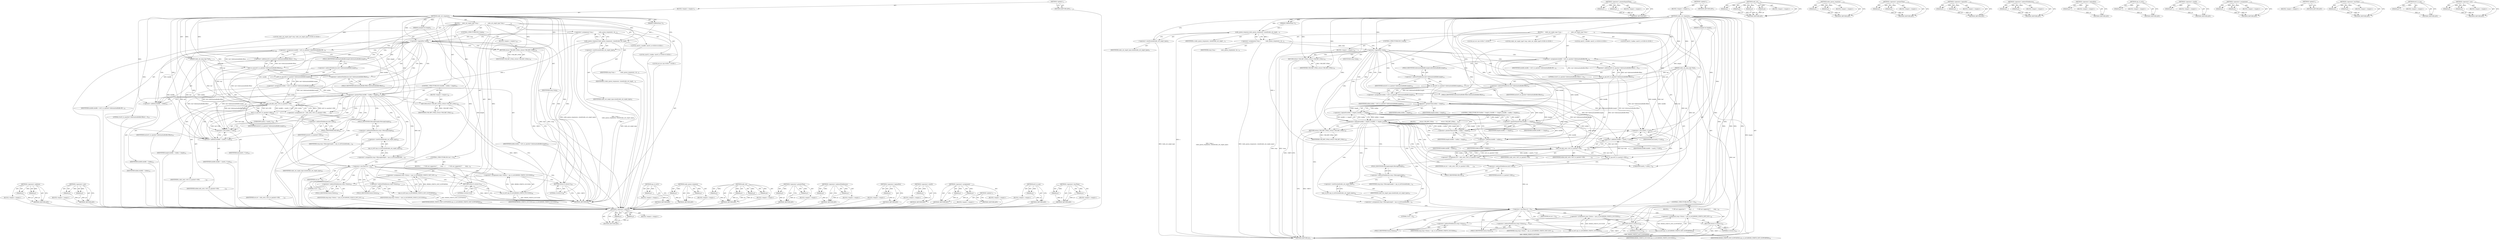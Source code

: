 digraph "&lt;operator&gt;.cast" {
vulnerable_141 [label=<(METHOD,&lt;operator&gt;.addition)>];
vulnerable_142 [label=<(PARAM,p1)>];
vulnerable_143 [label=<(PARAM,p2)>];
vulnerable_144 [label=<(BLOCK,&lt;empty&gt;,&lt;empty&gt;)>];
vulnerable_145 [label=<(METHOD_RETURN,ANY)>];
vulnerable_167 [label=<(METHOD,&lt;operator&gt;.cast)>];
vulnerable_168 [label=<(PARAM,p1)>];
vulnerable_169 [label=<(PARAM,p2)>];
vulnerable_170 [label=<(BLOCK,&lt;empty&gt;,&lt;empty&gt;)>];
vulnerable_171 [label=<(METHOD_RETURN,ANY)>];
vulnerable_6 [label=<(METHOD,&lt;global&gt;)<SUB>1</SUB>>];
vulnerable_7 [label=<(BLOCK,&lt;empty&gt;,&lt;empty&gt;)<SUB>1</SUB>>];
vulnerable_8 [label=<(METHOD,rndis_set_response)<SUB>1</SUB>>];
vulnerable_9 [label=<(PARAM,USBNetState *s)<SUB>1</SUB>>];
vulnerable_10 [label=<(PARAM,rndis_set_msg_type *buf)<SUB>2</SUB>>];
vulnerable_11 [label=<(PARAM,unsigned int length)<SUB>2</SUB>>];
vulnerable_12 [label=<(BLOCK,{
    rndis_set_cmplt_type *resp =
            ...,{
    rndis_set_cmplt_type *resp =
            ...)<SUB>3</SUB>>];
vulnerable_13 [label="<(LOCAL,rndis_set_cmplt_type* resp: rndis_set_cmplt_type*)<SUB>4</SUB>>"];
vulnerable_14 [label=<(&lt;operator&gt;.assignment,*resp =
            rndis_queue_response(s, siz...)<SUB>4</SUB>>];
vulnerable_15 [label=<(IDENTIFIER,resp,*resp =
            rndis_queue_response(s, siz...)<SUB>4</SUB>>];
vulnerable_16 [label=<(rndis_queue_response,rndis_queue_response(s, sizeof(rndis_set_cmplt_...)<SUB>5</SUB>>];
vulnerable_17 [label=<(IDENTIFIER,s,rndis_queue_response(s, sizeof(rndis_set_cmplt_...)<SUB>5</SUB>>];
vulnerable_18 [label=<(&lt;operator&gt;.sizeOf,sizeof(rndis_set_cmplt_type))<SUB>5</SUB>>];
vulnerable_19 [label=<(IDENTIFIER,rndis_set_cmplt_type,sizeof(rndis_set_cmplt_type))<SUB>5</SUB>>];
vulnerable_20 [label="<(LOCAL,uint32_t bufoffs: uint32_t)<SUB>6</SUB>>"];
vulnerable_21 [label="<(LOCAL,uint32_t buflen: uint32_t)<SUB>6</SUB>>"];
vulnerable_22 [label="<(LOCAL,int ret: int)<SUB>7</SUB>>"];
vulnerable_23 [label=<(CONTROL_STRUCTURE,IF,if (!resp))<SUB>9</SUB>>];
vulnerable_24 [label=<(&lt;operator&gt;.logicalNot,!resp)<SUB>9</SUB>>];
vulnerable_25 [label=<(IDENTIFIER,resp,!resp)<SUB>9</SUB>>];
vulnerable_26 [label=<(BLOCK,&lt;empty&gt;,&lt;empty&gt;)<SUB>10</SUB>>];
vulnerable_27 [label=<(RETURN,return USB_RET_STALL;,return USB_RET_STALL;)<SUB>10</SUB>>];
vulnerable_28 [label=<(IDENTIFIER,USB_RET_STALL,return USB_RET_STALL;)<SUB>10</SUB>>];
vulnerable_29 [label=<(&lt;operator&gt;.assignment,bufoffs = le32_to_cpu(buf-&gt;InformationBufferOff...)<SUB>13</SUB>>];
vulnerable_30 [label=<(IDENTIFIER,bufoffs,bufoffs = le32_to_cpu(buf-&gt;InformationBufferOff...)<SUB>13</SUB>>];
vulnerable_31 [label=<(&lt;operator&gt;.addition,le32_to_cpu(buf-&gt;InformationBufferOffset) + 8)<SUB>13</SUB>>];
vulnerable_32 [label=<(le32_to_cpu,le32_to_cpu(buf-&gt;InformationBufferOffset))<SUB>13</SUB>>];
vulnerable_33 [label=<(&lt;operator&gt;.indirectFieldAccess,buf-&gt;InformationBufferOffset)<SUB>13</SUB>>];
vulnerable_34 [label=<(IDENTIFIER,buf,le32_to_cpu(buf-&gt;InformationBufferOffset))<SUB>13</SUB>>];
vulnerable_35 [label=<(FIELD_IDENTIFIER,InformationBufferOffset,InformationBufferOffset)<SUB>13</SUB>>];
vulnerable_36 [label=<(LITERAL,8,le32_to_cpu(buf-&gt;InformationBufferOffset) + 8)<SUB>13</SUB>>];
vulnerable_37 [label=<(&lt;operator&gt;.assignment,buflen = le32_to_cpu(buf-&gt;InformationBufferLength))<SUB>14</SUB>>];
vulnerable_38 [label=<(IDENTIFIER,buflen,buflen = le32_to_cpu(buf-&gt;InformationBufferLength))<SUB>14</SUB>>];
vulnerable_39 [label=<(le32_to_cpu,le32_to_cpu(buf-&gt;InformationBufferLength))<SUB>14</SUB>>];
vulnerable_40 [label=<(&lt;operator&gt;.indirectFieldAccess,buf-&gt;InformationBufferLength)<SUB>14</SUB>>];
vulnerable_41 [label=<(IDENTIFIER,buf,le32_to_cpu(buf-&gt;InformationBufferLength))<SUB>14</SUB>>];
vulnerable_42 [label=<(FIELD_IDENTIFIER,InformationBufferLength,InformationBufferLength)<SUB>14</SUB>>];
vulnerable_43 [label=<(CONTROL_STRUCTURE,IF,if (bufoffs + buflen &gt; length))<SUB>15</SUB>>];
vulnerable_44 [label=<(&lt;operator&gt;.greaterThan,bufoffs + buflen &gt; length)<SUB>15</SUB>>];
vulnerable_45 [label=<(&lt;operator&gt;.addition,bufoffs + buflen)<SUB>15</SUB>>];
vulnerable_46 [label=<(IDENTIFIER,bufoffs,bufoffs + buflen)<SUB>15</SUB>>];
vulnerable_47 [label=<(IDENTIFIER,buflen,bufoffs + buflen)<SUB>15</SUB>>];
vulnerable_48 [label=<(IDENTIFIER,length,bufoffs + buflen &gt; length)<SUB>15</SUB>>];
vulnerable_49 [label=<(BLOCK,&lt;empty&gt;,&lt;empty&gt;)<SUB>16</SUB>>];
vulnerable_50 [label=<(RETURN,return USB_RET_STALL;,return USB_RET_STALL;)<SUB>16</SUB>>];
vulnerable_51 [label=<(IDENTIFIER,USB_RET_STALL,return USB_RET_STALL;)<SUB>16</SUB>>];
vulnerable_52 [label=<(&lt;operator&gt;.assignment,ret = ndis_set(s, le32_to_cpu(buf-&gt;OID),
      ...)<SUB>18</SUB>>];
vulnerable_53 [label=<(IDENTIFIER,ret,ret = ndis_set(s, le32_to_cpu(buf-&gt;OID),
      ...)<SUB>18</SUB>>];
vulnerable_54 [label=<(ndis_set,ndis_set(s, le32_to_cpu(buf-&gt;OID),
            ...)<SUB>18</SUB>>];
vulnerable_55 [label=<(IDENTIFIER,s,ndis_set(s, le32_to_cpu(buf-&gt;OID),
            ...)<SUB>18</SUB>>];
vulnerable_56 [label=<(le32_to_cpu,le32_to_cpu(buf-&gt;OID))<SUB>18</SUB>>];
vulnerable_57 [label=<(&lt;operator&gt;.indirectFieldAccess,buf-&gt;OID)<SUB>18</SUB>>];
vulnerable_58 [label=<(IDENTIFIER,buf,le32_to_cpu(buf-&gt;OID))<SUB>18</SUB>>];
vulnerable_59 [label=<(FIELD_IDENTIFIER,OID,OID)<SUB>18</SUB>>];
vulnerable_60 [label=<(&lt;operator&gt;.addition,bufoffs + (uint8_t *) buf)<SUB>19</SUB>>];
vulnerable_61 [label=<(IDENTIFIER,bufoffs,bufoffs + (uint8_t *) buf)<SUB>19</SUB>>];
vulnerable_62 [label=<(&lt;operator&gt;.cast,(uint8_t *) buf)<SUB>19</SUB>>];
vulnerable_63 [label=<(UNKNOWN,uint8_t *,uint8_t *)<SUB>19</SUB>>];
vulnerable_64 [label=<(IDENTIFIER,buf,(uint8_t *) buf)<SUB>19</SUB>>];
vulnerable_65 [label=<(IDENTIFIER,buflen,ndis_set(s, le32_to_cpu(buf-&gt;OID),
            ...)<SUB>19</SUB>>];
vulnerable_66 [label=<(&lt;operator&gt;.assignment,resp-&gt;MessageLength = cpu_to_le32(sizeof(rndis_...)<SUB>20</SUB>>];
vulnerable_67 [label=<(&lt;operator&gt;.indirectFieldAccess,resp-&gt;MessageLength)<SUB>20</SUB>>];
vulnerable_68 [label=<(IDENTIFIER,resp,resp-&gt;MessageLength = cpu_to_le32(sizeof(rndis_...)<SUB>20</SUB>>];
vulnerable_69 [label=<(FIELD_IDENTIFIER,MessageLength,MessageLength)<SUB>20</SUB>>];
vulnerable_70 [label=<(cpu_to_le32,cpu_to_le32(sizeof(rndis_set_cmplt_type)))<SUB>20</SUB>>];
vulnerable_71 [label=<(&lt;operator&gt;.sizeOf,sizeof(rndis_set_cmplt_type))<SUB>20</SUB>>];
vulnerable_72 [label=<(IDENTIFIER,rndis_set_cmplt_type,sizeof(rndis_set_cmplt_type))<SUB>20</SUB>>];
vulnerable_73 [label=<(CONTROL_STRUCTURE,IF,if (ret &lt; 0))<SUB>21</SUB>>];
vulnerable_74 [label=<(&lt;operator&gt;.lessThan,ret &lt; 0)<SUB>21</SUB>>];
vulnerable_75 [label=<(IDENTIFIER,ret,ret &lt; 0)<SUB>21</SUB>>];
vulnerable_76 [label=<(LITERAL,0,ret &lt; 0)<SUB>21</SUB>>];
vulnerable_77 [label=<(BLOCK,{
        /* OID not supported */
        resp-...,{
        /* OID not supported */
        resp-...)<SUB>21</SUB>>];
vulnerable_78 [label=<(&lt;operator&gt;.assignment,resp-&gt;Status = cpu_to_le32(RNDIS_STATUS_NOT_SUP...)<SUB>23</SUB>>];
vulnerable_79 [label=<(&lt;operator&gt;.indirectFieldAccess,resp-&gt;Status)<SUB>23</SUB>>];
vulnerable_80 [label=<(IDENTIFIER,resp,resp-&gt;Status = cpu_to_le32(RNDIS_STATUS_NOT_SUP...)<SUB>23</SUB>>];
vulnerable_81 [label=<(FIELD_IDENTIFIER,Status,Status)<SUB>23</SUB>>];
vulnerable_82 [label=<(cpu_to_le32,cpu_to_le32(RNDIS_STATUS_NOT_SUPPORTED))<SUB>23</SUB>>];
vulnerable_83 [label=<(IDENTIFIER,RNDIS_STATUS_NOT_SUPPORTED,cpu_to_le32(RNDIS_STATUS_NOT_SUPPORTED))<SUB>23</SUB>>];
vulnerable_84 [label=<(RETURN,return 0;,return 0;)<SUB>24</SUB>>];
vulnerable_85 [label=<(LITERAL,0,return 0;)<SUB>24</SUB>>];
vulnerable_86 [label=<(&lt;operator&gt;.assignment,resp-&gt;Status = cpu_to_le32(RNDIS_STATUS_SUCCESS))<SUB>26</SUB>>];
vulnerable_87 [label=<(&lt;operator&gt;.indirectFieldAccess,resp-&gt;Status)<SUB>26</SUB>>];
vulnerable_88 [label=<(IDENTIFIER,resp,resp-&gt;Status = cpu_to_le32(RNDIS_STATUS_SUCCESS))<SUB>26</SUB>>];
vulnerable_89 [label=<(FIELD_IDENTIFIER,Status,Status)<SUB>26</SUB>>];
vulnerable_90 [label=<(cpu_to_le32,cpu_to_le32(RNDIS_STATUS_SUCCESS))<SUB>26</SUB>>];
vulnerable_91 [label=<(IDENTIFIER,RNDIS_STATUS_SUCCESS,cpu_to_le32(RNDIS_STATUS_SUCCESS))<SUB>26</SUB>>];
vulnerable_92 [label=<(RETURN,return 0;,return 0;)<SUB>28</SUB>>];
vulnerable_93 [label=<(LITERAL,0,return 0;)<SUB>28</SUB>>];
vulnerable_94 [label=<(METHOD_RETURN,int)<SUB>1</SUB>>];
vulnerable_96 [label=<(METHOD_RETURN,ANY)<SUB>1</SUB>>];
vulnerable_172 [label=<(METHOD,cpu_to_le32)>];
vulnerable_173 [label=<(PARAM,p1)>];
vulnerable_174 [label=<(BLOCK,&lt;empty&gt;,&lt;empty&gt;)>];
vulnerable_175 [label=<(METHOD_RETURN,ANY)>];
vulnerable_128 [label=<(METHOD,rndis_queue_response)>];
vulnerable_129 [label=<(PARAM,p1)>];
vulnerable_130 [label=<(PARAM,p2)>];
vulnerable_131 [label=<(BLOCK,&lt;empty&gt;,&lt;empty&gt;)>];
vulnerable_132 [label=<(METHOD_RETURN,ANY)>];
vulnerable_160 [label=<(METHOD,ndis_set)>];
vulnerable_161 [label=<(PARAM,p1)>];
vulnerable_162 [label=<(PARAM,p2)>];
vulnerable_163 [label=<(PARAM,p3)>];
vulnerable_164 [label=<(PARAM,p4)>];
vulnerable_165 [label=<(BLOCK,&lt;empty&gt;,&lt;empty&gt;)>];
vulnerable_166 [label=<(METHOD_RETURN,ANY)>];
vulnerable_155 [label=<(METHOD,&lt;operator&gt;.greaterThan)>];
vulnerable_156 [label=<(PARAM,p1)>];
vulnerable_157 [label=<(PARAM,p2)>];
vulnerable_158 [label=<(BLOCK,&lt;empty&gt;,&lt;empty&gt;)>];
vulnerable_159 [label=<(METHOD_RETURN,ANY)>];
vulnerable_150 [label=<(METHOD,&lt;operator&gt;.indirectFieldAccess)>];
vulnerable_151 [label=<(PARAM,p1)>];
vulnerable_152 [label=<(PARAM,p2)>];
vulnerable_153 [label=<(BLOCK,&lt;empty&gt;,&lt;empty&gt;)>];
vulnerable_154 [label=<(METHOD_RETURN,ANY)>];
vulnerable_137 [label=<(METHOD,&lt;operator&gt;.logicalNot)>];
vulnerable_138 [label=<(PARAM,p1)>];
vulnerable_139 [label=<(BLOCK,&lt;empty&gt;,&lt;empty&gt;)>];
vulnerable_140 [label=<(METHOD_RETURN,ANY)>];
vulnerable_133 [label=<(METHOD,&lt;operator&gt;.sizeOf)>];
vulnerable_134 [label=<(PARAM,p1)>];
vulnerable_135 [label=<(BLOCK,&lt;empty&gt;,&lt;empty&gt;)>];
vulnerable_136 [label=<(METHOD_RETURN,ANY)>];
vulnerable_123 [label=<(METHOD,&lt;operator&gt;.assignment)>];
vulnerable_124 [label=<(PARAM,p1)>];
vulnerable_125 [label=<(PARAM,p2)>];
vulnerable_126 [label=<(BLOCK,&lt;empty&gt;,&lt;empty&gt;)>];
vulnerable_127 [label=<(METHOD_RETURN,ANY)>];
vulnerable_117 [label=<(METHOD,&lt;global&gt;)<SUB>1</SUB>>];
vulnerable_118 [label=<(BLOCK,&lt;empty&gt;,&lt;empty&gt;)>];
vulnerable_119 [label=<(METHOD_RETURN,ANY)>];
vulnerable_146 [label=<(METHOD,le32_to_cpu)>];
vulnerable_147 [label=<(PARAM,p1)>];
vulnerable_148 [label=<(BLOCK,&lt;empty&gt;,&lt;empty&gt;)>];
vulnerable_149 [label=<(METHOD_RETURN,ANY)>];
vulnerable_176 [label=<(METHOD,&lt;operator&gt;.lessThan)>];
vulnerable_177 [label=<(PARAM,p1)>];
vulnerable_178 [label=<(PARAM,p2)>];
vulnerable_179 [label=<(BLOCK,&lt;empty&gt;,&lt;empty&gt;)>];
vulnerable_180 [label=<(METHOD_RETURN,ANY)>];
fixed_149 [label=<(METHOD,&lt;operator&gt;.addition)>];
fixed_150 [label=<(PARAM,p1)>];
fixed_151 [label=<(PARAM,p2)>];
fixed_152 [label=<(BLOCK,&lt;empty&gt;,&lt;empty&gt;)>];
fixed_153 [label=<(METHOD_RETURN,ANY)>];
fixed_173 [label=<(METHOD,&lt;operator&gt;.greaterEqualsThan)>];
fixed_174 [label=<(PARAM,p1)>];
fixed_175 [label=<(PARAM,p2)>];
fixed_176 [label=<(BLOCK,&lt;empty&gt;,&lt;empty&gt;)>];
fixed_177 [label=<(METHOD_RETURN,ANY)>];
fixed_6 [label=<(METHOD,&lt;global&gt;)<SUB>1</SUB>>];
fixed_7 [label=<(BLOCK,&lt;empty&gt;,&lt;empty&gt;)<SUB>1</SUB>>];
fixed_8 [label=<(METHOD,rndis_set_response)<SUB>1</SUB>>];
fixed_9 [label=<(PARAM,USBNetState *s)<SUB>1</SUB>>];
fixed_10 [label=<(PARAM,rndis_set_msg_type *buf)<SUB>2</SUB>>];
fixed_11 [label=<(PARAM,unsigned int length)<SUB>2</SUB>>];
fixed_12 [label=<(BLOCK,{
    rndis_set_cmplt_type *resp =
            ...,{
    rndis_set_cmplt_type *resp =
            ...)<SUB>3</SUB>>];
fixed_13 [label="<(LOCAL,rndis_set_cmplt_type* resp: rndis_set_cmplt_type*)<SUB>4</SUB>>"];
fixed_14 [label=<(&lt;operator&gt;.assignment,*resp =
            rndis_queue_response(s, siz...)<SUB>4</SUB>>];
fixed_15 [label=<(IDENTIFIER,resp,*resp =
            rndis_queue_response(s, siz...)<SUB>4</SUB>>];
fixed_16 [label=<(rndis_queue_response,rndis_queue_response(s, sizeof(rndis_set_cmplt_...)<SUB>5</SUB>>];
fixed_17 [label=<(IDENTIFIER,s,rndis_queue_response(s, sizeof(rndis_set_cmplt_...)<SUB>5</SUB>>];
fixed_18 [label=<(&lt;operator&gt;.sizeOf,sizeof(rndis_set_cmplt_type))<SUB>5</SUB>>];
fixed_19 [label=<(IDENTIFIER,rndis_set_cmplt_type,sizeof(rndis_set_cmplt_type))<SUB>5</SUB>>];
fixed_20 [label="<(LOCAL,uint32_t bufoffs: uint32_t)<SUB>6</SUB>>"];
fixed_21 [label="<(LOCAL,uint32_t buflen: uint32_t)<SUB>6</SUB>>"];
fixed_22 [label="<(LOCAL,int ret: int)<SUB>7</SUB>>"];
fixed_23 [label=<(CONTROL_STRUCTURE,IF,if (!resp))<SUB>9</SUB>>];
fixed_24 [label=<(&lt;operator&gt;.logicalNot,!resp)<SUB>9</SUB>>];
fixed_25 [label=<(IDENTIFIER,resp,!resp)<SUB>9</SUB>>];
fixed_26 [label=<(BLOCK,&lt;empty&gt;,&lt;empty&gt;)<SUB>10</SUB>>];
fixed_27 [label=<(RETURN,return USB_RET_STALL;,return USB_RET_STALL;)<SUB>10</SUB>>];
fixed_28 [label=<(IDENTIFIER,USB_RET_STALL,return USB_RET_STALL;)<SUB>10</SUB>>];
fixed_29 [label=<(&lt;operator&gt;.assignment,bufoffs = le32_to_cpu(buf-&gt;InformationBufferOff...)<SUB>13</SUB>>];
fixed_30 [label=<(IDENTIFIER,bufoffs,bufoffs = le32_to_cpu(buf-&gt;InformationBufferOff...)<SUB>13</SUB>>];
fixed_31 [label=<(&lt;operator&gt;.addition,le32_to_cpu(buf-&gt;InformationBufferOffset) + 8)<SUB>13</SUB>>];
fixed_32 [label=<(le32_to_cpu,le32_to_cpu(buf-&gt;InformationBufferOffset))<SUB>13</SUB>>];
fixed_33 [label=<(&lt;operator&gt;.indirectFieldAccess,buf-&gt;InformationBufferOffset)<SUB>13</SUB>>];
fixed_34 [label=<(IDENTIFIER,buf,le32_to_cpu(buf-&gt;InformationBufferOffset))<SUB>13</SUB>>];
fixed_35 [label=<(FIELD_IDENTIFIER,InformationBufferOffset,InformationBufferOffset)<SUB>13</SUB>>];
fixed_36 [label=<(LITERAL,8,le32_to_cpu(buf-&gt;InformationBufferOffset) + 8)<SUB>13</SUB>>];
fixed_37 [label=<(&lt;operator&gt;.assignment,buflen = le32_to_cpu(buf-&gt;InformationBufferLength))<SUB>14</SUB>>];
fixed_38 [label=<(IDENTIFIER,buflen,buflen = le32_to_cpu(buf-&gt;InformationBufferLength))<SUB>14</SUB>>];
fixed_39 [label=<(le32_to_cpu,le32_to_cpu(buf-&gt;InformationBufferLength))<SUB>14</SUB>>];
fixed_40 [label=<(&lt;operator&gt;.indirectFieldAccess,buf-&gt;InformationBufferLength)<SUB>14</SUB>>];
fixed_41 [label=<(IDENTIFIER,buf,le32_to_cpu(buf-&gt;InformationBufferLength))<SUB>14</SUB>>];
fixed_42 [label=<(FIELD_IDENTIFIER,InformationBufferLength,InformationBufferLength)<SUB>14</SUB>>];
fixed_43 [label=<(CONTROL_STRUCTURE,IF,if (buflen &gt; length || bufoffs &gt;= length || bufoffs + buflen &gt; length))<SUB>15</SUB>>];
fixed_44 [label=<(&lt;operator&gt;.logicalOr,buflen &gt; length || bufoffs &gt;= length || bufoffs...)<SUB>15</SUB>>];
fixed_45 [label=<(&lt;operator&gt;.logicalOr,buflen &gt; length || bufoffs &gt;= length)<SUB>15</SUB>>];
fixed_46 [label=<(&lt;operator&gt;.greaterThan,buflen &gt; length)<SUB>15</SUB>>];
fixed_47 [label=<(IDENTIFIER,buflen,buflen &gt; length)<SUB>15</SUB>>];
fixed_48 [label=<(IDENTIFIER,length,buflen &gt; length)<SUB>15</SUB>>];
fixed_49 [label=<(&lt;operator&gt;.greaterEqualsThan,bufoffs &gt;= length)<SUB>15</SUB>>];
fixed_50 [label=<(IDENTIFIER,bufoffs,bufoffs &gt;= length)<SUB>15</SUB>>];
fixed_51 [label=<(IDENTIFIER,length,bufoffs &gt;= length)<SUB>15</SUB>>];
fixed_52 [label=<(&lt;operator&gt;.greaterThan,bufoffs + buflen &gt; length)<SUB>15</SUB>>];
fixed_53 [label=<(&lt;operator&gt;.addition,bufoffs + buflen)<SUB>15</SUB>>];
fixed_54 [label=<(IDENTIFIER,bufoffs,bufoffs + buflen)<SUB>15</SUB>>];
fixed_55 [label=<(IDENTIFIER,buflen,bufoffs + buflen)<SUB>15</SUB>>];
fixed_56 [label=<(IDENTIFIER,length,bufoffs + buflen &gt; length)<SUB>15</SUB>>];
fixed_57 [label=<(BLOCK,{
         return USB_RET_STALL;
    },{
         return USB_RET_STALL;
    })<SUB>15</SUB>>];
fixed_58 [label=<(RETURN,return USB_RET_STALL;,return USB_RET_STALL;)<SUB>16</SUB>>];
fixed_59 [label=<(IDENTIFIER,USB_RET_STALL,return USB_RET_STALL;)<SUB>16</SUB>>];
fixed_60 [label=<(&lt;operator&gt;.assignment,ret = ndis_set(s, le32_to_cpu(buf-&gt;OID),
      ...)<SUB>19</SUB>>];
fixed_61 [label=<(IDENTIFIER,ret,ret = ndis_set(s, le32_to_cpu(buf-&gt;OID),
      ...)<SUB>19</SUB>>];
fixed_62 [label=<(ndis_set,ndis_set(s, le32_to_cpu(buf-&gt;OID),
            ...)<SUB>19</SUB>>];
fixed_63 [label=<(IDENTIFIER,s,ndis_set(s, le32_to_cpu(buf-&gt;OID),
            ...)<SUB>19</SUB>>];
fixed_64 [label=<(le32_to_cpu,le32_to_cpu(buf-&gt;OID))<SUB>19</SUB>>];
fixed_65 [label=<(&lt;operator&gt;.indirectFieldAccess,buf-&gt;OID)<SUB>19</SUB>>];
fixed_66 [label=<(IDENTIFIER,buf,le32_to_cpu(buf-&gt;OID))<SUB>19</SUB>>];
fixed_67 [label=<(FIELD_IDENTIFIER,OID,OID)<SUB>19</SUB>>];
fixed_68 [label=<(&lt;operator&gt;.addition,bufoffs + (uint8_t *) buf)<SUB>20</SUB>>];
fixed_69 [label=<(IDENTIFIER,bufoffs,bufoffs + (uint8_t *) buf)<SUB>20</SUB>>];
fixed_70 [label=<(&lt;operator&gt;.cast,(uint8_t *) buf)<SUB>20</SUB>>];
fixed_71 [label=<(UNKNOWN,uint8_t *,uint8_t *)<SUB>20</SUB>>];
fixed_72 [label=<(IDENTIFIER,buf,(uint8_t *) buf)<SUB>20</SUB>>];
fixed_73 [label=<(IDENTIFIER,buflen,ndis_set(s, le32_to_cpu(buf-&gt;OID),
            ...)<SUB>20</SUB>>];
fixed_74 [label=<(&lt;operator&gt;.assignment,resp-&gt;MessageLength = cpu_to_le32(sizeof(rndis_...)<SUB>21</SUB>>];
fixed_75 [label=<(&lt;operator&gt;.indirectFieldAccess,resp-&gt;MessageLength)<SUB>21</SUB>>];
fixed_76 [label=<(IDENTIFIER,resp,resp-&gt;MessageLength = cpu_to_le32(sizeof(rndis_...)<SUB>21</SUB>>];
fixed_77 [label=<(FIELD_IDENTIFIER,MessageLength,MessageLength)<SUB>21</SUB>>];
fixed_78 [label=<(cpu_to_le32,cpu_to_le32(sizeof(rndis_set_cmplt_type)))<SUB>21</SUB>>];
fixed_79 [label=<(&lt;operator&gt;.sizeOf,sizeof(rndis_set_cmplt_type))<SUB>21</SUB>>];
fixed_80 [label=<(IDENTIFIER,rndis_set_cmplt_type,sizeof(rndis_set_cmplt_type))<SUB>21</SUB>>];
fixed_81 [label=<(CONTROL_STRUCTURE,IF,if (ret &lt; 0))<SUB>22</SUB>>];
fixed_82 [label=<(&lt;operator&gt;.lessThan,ret &lt; 0)<SUB>22</SUB>>];
fixed_83 [label=<(IDENTIFIER,ret,ret &lt; 0)<SUB>22</SUB>>];
fixed_84 [label=<(LITERAL,0,ret &lt; 0)<SUB>22</SUB>>];
fixed_85 [label=<(BLOCK,{
        /* OID not supported */
        resp-...,{
        /* OID not supported */
        resp-...)<SUB>22</SUB>>];
fixed_86 [label=<(&lt;operator&gt;.assignment,resp-&gt;Status = cpu_to_le32(RNDIS_STATUS_NOT_SUP...)<SUB>24</SUB>>];
fixed_87 [label=<(&lt;operator&gt;.indirectFieldAccess,resp-&gt;Status)<SUB>24</SUB>>];
fixed_88 [label=<(IDENTIFIER,resp,resp-&gt;Status = cpu_to_le32(RNDIS_STATUS_NOT_SUP...)<SUB>24</SUB>>];
fixed_89 [label=<(FIELD_IDENTIFIER,Status,Status)<SUB>24</SUB>>];
fixed_90 [label=<(cpu_to_le32,cpu_to_le32(RNDIS_STATUS_NOT_SUPPORTED))<SUB>24</SUB>>];
fixed_91 [label=<(IDENTIFIER,RNDIS_STATUS_NOT_SUPPORTED,cpu_to_le32(RNDIS_STATUS_NOT_SUPPORTED))<SUB>24</SUB>>];
fixed_92 [label=<(RETURN,return 0;,return 0;)<SUB>25</SUB>>];
fixed_93 [label=<(LITERAL,0,return 0;)<SUB>25</SUB>>];
fixed_94 [label=<(&lt;operator&gt;.assignment,resp-&gt;Status = cpu_to_le32(RNDIS_STATUS_SUCCESS))<SUB>27</SUB>>];
fixed_95 [label=<(&lt;operator&gt;.indirectFieldAccess,resp-&gt;Status)<SUB>27</SUB>>];
fixed_96 [label=<(IDENTIFIER,resp,resp-&gt;Status = cpu_to_le32(RNDIS_STATUS_SUCCESS))<SUB>27</SUB>>];
fixed_97 [label=<(FIELD_IDENTIFIER,Status,Status)<SUB>27</SUB>>];
fixed_98 [label=<(cpu_to_le32,cpu_to_le32(RNDIS_STATUS_SUCCESS))<SUB>27</SUB>>];
fixed_99 [label=<(IDENTIFIER,RNDIS_STATUS_SUCCESS,cpu_to_le32(RNDIS_STATUS_SUCCESS))<SUB>27</SUB>>];
fixed_100 [label=<(RETURN,return 0;,return 0;)<SUB>29</SUB>>];
fixed_101 [label=<(LITERAL,0,return 0;)<SUB>29</SUB>>];
fixed_102 [label=<(METHOD_RETURN,int)<SUB>1</SUB>>];
fixed_104 [label=<(METHOD_RETURN,ANY)<SUB>1</SUB>>];
fixed_178 [label=<(METHOD,ndis_set)>];
fixed_179 [label=<(PARAM,p1)>];
fixed_180 [label=<(PARAM,p2)>];
fixed_181 [label=<(PARAM,p3)>];
fixed_182 [label=<(PARAM,p4)>];
fixed_183 [label=<(BLOCK,&lt;empty&gt;,&lt;empty&gt;)>];
fixed_184 [label=<(METHOD_RETURN,ANY)>];
fixed_136 [label=<(METHOD,rndis_queue_response)>];
fixed_137 [label=<(PARAM,p1)>];
fixed_138 [label=<(PARAM,p2)>];
fixed_139 [label=<(BLOCK,&lt;empty&gt;,&lt;empty&gt;)>];
fixed_140 [label=<(METHOD_RETURN,ANY)>];
fixed_168 [label=<(METHOD,&lt;operator&gt;.greaterThan)>];
fixed_169 [label=<(PARAM,p1)>];
fixed_170 [label=<(PARAM,p2)>];
fixed_171 [label=<(BLOCK,&lt;empty&gt;,&lt;empty&gt;)>];
fixed_172 [label=<(METHOD_RETURN,ANY)>];
fixed_163 [label=<(METHOD,&lt;operator&gt;.logicalOr)>];
fixed_164 [label=<(PARAM,p1)>];
fixed_165 [label=<(PARAM,p2)>];
fixed_166 [label=<(BLOCK,&lt;empty&gt;,&lt;empty&gt;)>];
fixed_167 [label=<(METHOD_RETURN,ANY)>];
fixed_158 [label=<(METHOD,&lt;operator&gt;.indirectFieldAccess)>];
fixed_159 [label=<(PARAM,p1)>];
fixed_160 [label=<(PARAM,p2)>];
fixed_161 [label=<(BLOCK,&lt;empty&gt;,&lt;empty&gt;)>];
fixed_162 [label=<(METHOD_RETURN,ANY)>];
fixed_145 [label=<(METHOD,&lt;operator&gt;.logicalNot)>];
fixed_146 [label=<(PARAM,p1)>];
fixed_147 [label=<(BLOCK,&lt;empty&gt;,&lt;empty&gt;)>];
fixed_148 [label=<(METHOD_RETURN,ANY)>];
fixed_190 [label=<(METHOD,cpu_to_le32)>];
fixed_191 [label=<(PARAM,p1)>];
fixed_192 [label=<(BLOCK,&lt;empty&gt;,&lt;empty&gt;)>];
fixed_193 [label=<(METHOD_RETURN,ANY)>];
fixed_141 [label=<(METHOD,&lt;operator&gt;.sizeOf)>];
fixed_142 [label=<(PARAM,p1)>];
fixed_143 [label=<(BLOCK,&lt;empty&gt;,&lt;empty&gt;)>];
fixed_144 [label=<(METHOD_RETURN,ANY)>];
fixed_131 [label=<(METHOD,&lt;operator&gt;.assignment)>];
fixed_132 [label=<(PARAM,p1)>];
fixed_133 [label=<(PARAM,p2)>];
fixed_134 [label=<(BLOCK,&lt;empty&gt;,&lt;empty&gt;)>];
fixed_135 [label=<(METHOD_RETURN,ANY)>];
fixed_125 [label=<(METHOD,&lt;global&gt;)<SUB>1</SUB>>];
fixed_126 [label=<(BLOCK,&lt;empty&gt;,&lt;empty&gt;)>];
fixed_127 [label=<(METHOD_RETURN,ANY)>];
fixed_194 [label=<(METHOD,&lt;operator&gt;.lessThan)>];
fixed_195 [label=<(PARAM,p1)>];
fixed_196 [label=<(PARAM,p2)>];
fixed_197 [label=<(BLOCK,&lt;empty&gt;,&lt;empty&gt;)>];
fixed_198 [label=<(METHOD_RETURN,ANY)>];
fixed_154 [label=<(METHOD,le32_to_cpu)>];
fixed_155 [label=<(PARAM,p1)>];
fixed_156 [label=<(BLOCK,&lt;empty&gt;,&lt;empty&gt;)>];
fixed_157 [label=<(METHOD_RETURN,ANY)>];
fixed_185 [label=<(METHOD,&lt;operator&gt;.cast)>];
fixed_186 [label=<(PARAM,p1)>];
fixed_187 [label=<(PARAM,p2)>];
fixed_188 [label=<(BLOCK,&lt;empty&gt;,&lt;empty&gt;)>];
fixed_189 [label=<(METHOD_RETURN,ANY)>];
vulnerable_141 -> vulnerable_142  [key=0, label="AST: "];
vulnerable_141 -> vulnerable_142  [key=1, label="DDG: "];
vulnerable_141 -> vulnerable_144  [key=0, label="AST: "];
vulnerable_141 -> vulnerable_143  [key=0, label="AST: "];
vulnerable_141 -> vulnerable_143  [key=1, label="DDG: "];
vulnerable_141 -> vulnerable_145  [key=0, label="AST: "];
vulnerable_141 -> vulnerable_145  [key=1, label="CFG: "];
vulnerable_142 -> vulnerable_145  [key=0, label="DDG: p1"];
vulnerable_143 -> vulnerable_145  [key=0, label="DDG: p2"];
vulnerable_144 -> fixed_149  [key=0];
vulnerable_145 -> fixed_149  [key=0];
vulnerable_167 -> vulnerable_168  [key=0, label="AST: "];
vulnerable_167 -> vulnerable_168  [key=1, label="DDG: "];
vulnerable_167 -> vulnerable_170  [key=0, label="AST: "];
vulnerable_167 -> vulnerable_169  [key=0, label="AST: "];
vulnerable_167 -> vulnerable_169  [key=1, label="DDG: "];
vulnerable_167 -> vulnerable_171  [key=0, label="AST: "];
vulnerable_167 -> vulnerable_171  [key=1, label="CFG: "];
vulnerable_168 -> vulnerable_171  [key=0, label="DDG: p1"];
vulnerable_169 -> vulnerable_171  [key=0, label="DDG: p2"];
vulnerable_170 -> fixed_149  [key=0];
vulnerable_171 -> fixed_149  [key=0];
vulnerable_6 -> vulnerable_7  [key=0, label="AST: "];
vulnerable_6 -> vulnerable_96  [key=0, label="AST: "];
vulnerable_6 -> vulnerable_96  [key=1, label="CFG: "];
vulnerable_7 -> vulnerable_8  [key=0, label="AST: "];
vulnerable_8 -> vulnerable_9  [key=0, label="AST: "];
vulnerable_8 -> vulnerable_9  [key=1, label="DDG: "];
vulnerable_8 -> vulnerable_10  [key=0, label="AST: "];
vulnerable_8 -> vulnerable_10  [key=1, label="DDG: "];
vulnerable_8 -> vulnerable_11  [key=0, label="AST: "];
vulnerable_8 -> vulnerable_11  [key=1, label="DDG: "];
vulnerable_8 -> vulnerable_12  [key=0, label="AST: "];
vulnerable_8 -> vulnerable_94  [key=0, label="AST: "];
vulnerable_8 -> vulnerable_18  [key=0, label="CFG: "];
vulnerable_8 -> vulnerable_29  [key=0, label="DDG: "];
vulnerable_8 -> vulnerable_92  [key=0, label="DDG: "];
vulnerable_8 -> vulnerable_93  [key=0, label="DDG: "];
vulnerable_8 -> vulnerable_16  [key=0, label="DDG: "];
vulnerable_8 -> vulnerable_24  [key=0, label="DDG: "];
vulnerable_8 -> vulnerable_27  [key=0, label="DDG: "];
vulnerable_8 -> vulnerable_31  [key=0, label="DDG: "];
vulnerable_8 -> vulnerable_44  [key=0, label="DDG: "];
vulnerable_8 -> vulnerable_50  [key=0, label="DDG: "];
vulnerable_8 -> vulnerable_54  [key=0, label="DDG: "];
vulnerable_8 -> vulnerable_74  [key=0, label="DDG: "];
vulnerable_8 -> vulnerable_84  [key=0, label="DDG: "];
vulnerable_8 -> vulnerable_90  [key=0, label="DDG: "];
vulnerable_8 -> vulnerable_28  [key=0, label="DDG: "];
vulnerable_8 -> vulnerable_45  [key=0, label="DDG: "];
vulnerable_8 -> vulnerable_51  [key=0, label="DDG: "];
vulnerable_8 -> vulnerable_60  [key=0, label="DDG: "];
vulnerable_8 -> vulnerable_85  [key=0, label="DDG: "];
vulnerable_8 -> vulnerable_62  [key=0, label="DDG: "];
vulnerable_8 -> vulnerable_82  [key=0, label="DDG: "];
vulnerable_9 -> vulnerable_16  [key=0, label="DDG: s"];
vulnerable_10 -> vulnerable_94  [key=0, label="DDG: buf"];
vulnerable_10 -> vulnerable_39  [key=0, label="DDG: buf"];
vulnerable_10 -> vulnerable_54  [key=0, label="DDG: buf"];
vulnerable_10 -> vulnerable_32  [key=0, label="DDG: buf"];
vulnerable_10 -> vulnerable_56  [key=0, label="DDG: buf"];
vulnerable_10 -> vulnerable_60  [key=0, label="DDG: buf"];
vulnerable_10 -> vulnerable_62  [key=0, label="DDG: buf"];
vulnerable_11 -> vulnerable_94  [key=0, label="DDG: length"];
vulnerable_11 -> vulnerable_44  [key=0, label="DDG: length"];
vulnerable_12 -> vulnerable_13  [key=0, label="AST: "];
vulnerable_12 -> vulnerable_14  [key=0, label="AST: "];
vulnerable_12 -> vulnerable_20  [key=0, label="AST: "];
vulnerable_12 -> vulnerable_21  [key=0, label="AST: "];
vulnerable_12 -> vulnerable_22  [key=0, label="AST: "];
vulnerable_12 -> vulnerable_23  [key=0, label="AST: "];
vulnerable_12 -> vulnerable_29  [key=0, label="AST: "];
vulnerable_12 -> vulnerable_37  [key=0, label="AST: "];
vulnerable_12 -> vulnerable_43  [key=0, label="AST: "];
vulnerable_12 -> vulnerable_52  [key=0, label="AST: "];
vulnerable_12 -> vulnerable_66  [key=0, label="AST: "];
vulnerable_12 -> vulnerable_73  [key=0, label="AST: "];
vulnerable_12 -> vulnerable_86  [key=0, label="AST: "];
vulnerable_12 -> vulnerable_92  [key=0, label="AST: "];
vulnerable_13 -> fixed_149  [key=0];
vulnerable_14 -> vulnerable_15  [key=0, label="AST: "];
vulnerable_14 -> vulnerable_16  [key=0, label="AST: "];
vulnerable_14 -> vulnerable_24  [key=0, label="CFG: "];
vulnerable_14 -> vulnerable_24  [key=1, label="DDG: resp"];
vulnerable_14 -> vulnerable_94  [key=0, label="DDG: rndis_queue_response(s, sizeof(rndis_set_cmplt_type))"];
vulnerable_14 -> vulnerable_94  [key=1, label="DDG: *resp =
            rndis_queue_response(s, sizeof(rndis_set_cmplt_type))"];
vulnerable_15 -> fixed_149  [key=0];
vulnerable_16 -> vulnerable_17  [key=0, label="AST: "];
vulnerable_16 -> vulnerable_18  [key=0, label="AST: "];
vulnerable_16 -> vulnerable_14  [key=0, label="CFG: "];
vulnerable_16 -> vulnerable_14  [key=1, label="DDG: s"];
vulnerable_16 -> vulnerable_94  [key=0, label="DDG: s"];
vulnerable_16 -> vulnerable_54  [key=0, label="DDG: s"];
vulnerable_17 -> fixed_149  [key=0];
vulnerable_18 -> vulnerable_19  [key=0, label="AST: "];
vulnerable_18 -> vulnerable_16  [key=0, label="CFG: "];
vulnerable_18 -> vulnerable_94  [key=0, label="DDG: rndis_set_cmplt_type"];
vulnerable_19 -> fixed_149  [key=0];
vulnerable_20 -> fixed_149  [key=0];
vulnerable_21 -> fixed_149  [key=0];
vulnerable_22 -> fixed_149  [key=0];
vulnerable_23 -> vulnerable_24  [key=0, label="AST: "];
vulnerable_23 -> vulnerable_26  [key=0, label="AST: "];
vulnerable_24 -> vulnerable_25  [key=0, label="AST: "];
vulnerable_24 -> vulnerable_27  [key=0, label="CFG: "];
vulnerable_24 -> vulnerable_27  [key=1, label="CDG: "];
vulnerable_24 -> vulnerable_35  [key=0, label="CFG: "];
vulnerable_24 -> vulnerable_35  [key=1, label="CDG: "];
vulnerable_24 -> vulnerable_94  [key=0, label="DDG: resp"];
vulnerable_24 -> vulnerable_94  [key=1, label="DDG: !resp"];
vulnerable_24 -> vulnerable_32  [key=0, label="CDG: "];
vulnerable_24 -> vulnerable_42  [key=0, label="CDG: "];
vulnerable_24 -> vulnerable_37  [key=0, label="CDG: "];
vulnerable_24 -> vulnerable_45  [key=0, label="CDG: "];
vulnerable_24 -> vulnerable_40  [key=0, label="CDG: "];
vulnerable_24 -> vulnerable_29  [key=0, label="CDG: "];
vulnerable_24 -> vulnerable_44  [key=0, label="CDG: "];
vulnerable_24 -> vulnerable_33  [key=0, label="CDG: "];
vulnerable_24 -> vulnerable_39  [key=0, label="CDG: "];
vulnerable_24 -> vulnerable_31  [key=0, label="CDG: "];
vulnerable_25 -> fixed_149  [key=0];
vulnerable_26 -> vulnerable_27  [key=0, label="AST: "];
vulnerable_27 -> vulnerable_28  [key=0, label="AST: "];
vulnerable_27 -> vulnerable_94  [key=0, label="CFG: "];
vulnerable_27 -> vulnerable_94  [key=1, label="DDG: &lt;RET&gt;"];
vulnerable_28 -> vulnerable_27  [key=0, label="DDG: USB_RET_STALL"];
vulnerable_29 -> vulnerable_30  [key=0, label="AST: "];
vulnerable_29 -> vulnerable_31  [key=0, label="AST: "];
vulnerable_29 -> vulnerable_42  [key=0, label="CFG: "];
vulnerable_29 -> vulnerable_44  [key=0, label="DDG: bufoffs"];
vulnerable_29 -> vulnerable_54  [key=0, label="DDG: bufoffs"];
vulnerable_29 -> vulnerable_45  [key=0, label="DDG: bufoffs"];
vulnerable_29 -> vulnerable_60  [key=0, label="DDG: bufoffs"];
vulnerable_30 -> fixed_149  [key=0];
vulnerable_31 -> vulnerable_32  [key=0, label="AST: "];
vulnerable_31 -> vulnerable_36  [key=0, label="AST: "];
vulnerable_31 -> vulnerable_29  [key=0, label="CFG: "];
vulnerable_32 -> vulnerable_33  [key=0, label="AST: "];
vulnerable_32 -> vulnerable_31  [key=0, label="CFG: "];
vulnerable_32 -> vulnerable_31  [key=1, label="DDG: buf-&gt;InformationBufferOffset"];
vulnerable_32 -> vulnerable_29  [key=0, label="DDG: buf-&gt;InformationBufferOffset"];
vulnerable_32 -> vulnerable_54  [key=0, label="DDG: buf-&gt;InformationBufferOffset"];
vulnerable_32 -> vulnerable_60  [key=0, label="DDG: buf-&gt;InformationBufferOffset"];
vulnerable_32 -> vulnerable_62  [key=0, label="DDG: buf-&gt;InformationBufferOffset"];
vulnerable_33 -> vulnerable_34  [key=0, label="AST: "];
vulnerable_33 -> vulnerable_35  [key=0, label="AST: "];
vulnerable_33 -> vulnerable_32  [key=0, label="CFG: "];
vulnerable_34 -> fixed_149  [key=0];
vulnerable_35 -> vulnerable_33  [key=0, label="CFG: "];
vulnerable_36 -> fixed_149  [key=0];
vulnerable_37 -> vulnerable_38  [key=0, label="AST: "];
vulnerable_37 -> vulnerable_39  [key=0, label="AST: "];
vulnerable_37 -> vulnerable_45  [key=0, label="CFG: "];
vulnerable_37 -> vulnerable_45  [key=1, label="DDG: buflen"];
vulnerable_37 -> vulnerable_44  [key=0, label="DDG: buflen"];
vulnerable_37 -> vulnerable_54  [key=0, label="DDG: buflen"];
vulnerable_38 -> fixed_149  [key=0];
vulnerable_39 -> vulnerable_40  [key=0, label="AST: "];
vulnerable_39 -> vulnerable_37  [key=0, label="CFG: "];
vulnerable_39 -> vulnerable_37  [key=1, label="DDG: buf-&gt;InformationBufferLength"];
vulnerable_39 -> vulnerable_54  [key=0, label="DDG: buf-&gt;InformationBufferLength"];
vulnerable_39 -> vulnerable_60  [key=0, label="DDG: buf-&gt;InformationBufferLength"];
vulnerable_39 -> vulnerable_62  [key=0, label="DDG: buf-&gt;InformationBufferLength"];
vulnerable_40 -> vulnerable_41  [key=0, label="AST: "];
vulnerable_40 -> vulnerable_42  [key=0, label="AST: "];
vulnerable_40 -> vulnerable_39  [key=0, label="CFG: "];
vulnerable_41 -> fixed_149  [key=0];
vulnerable_42 -> vulnerable_40  [key=0, label="CFG: "];
vulnerable_43 -> vulnerable_44  [key=0, label="AST: "];
vulnerable_43 -> vulnerable_49  [key=0, label="AST: "];
vulnerable_44 -> vulnerable_45  [key=0, label="AST: "];
vulnerable_44 -> vulnerable_48  [key=0, label="AST: "];
vulnerable_44 -> vulnerable_50  [key=0, label="CFG: "];
vulnerable_44 -> vulnerable_50  [key=1, label="CDG: "];
vulnerable_44 -> vulnerable_59  [key=0, label="CFG: "];
vulnerable_44 -> vulnerable_59  [key=1, label="CDG: "];
vulnerable_44 -> vulnerable_60  [key=0, label="CDG: "];
vulnerable_44 -> vulnerable_57  [key=0, label="CDG: "];
vulnerable_44 -> vulnerable_66  [key=0, label="CDG: "];
vulnerable_44 -> vulnerable_52  [key=0, label="CDG: "];
vulnerable_44 -> vulnerable_56  [key=0, label="CDG: "];
vulnerable_44 -> vulnerable_69  [key=0, label="CDG: "];
vulnerable_44 -> vulnerable_67  [key=0, label="CDG: "];
vulnerable_44 -> vulnerable_74  [key=0, label="CDG: "];
vulnerable_44 -> vulnerable_54  [key=0, label="CDG: "];
vulnerable_44 -> vulnerable_71  [key=0, label="CDG: "];
vulnerable_44 -> vulnerable_70  [key=0, label="CDG: "];
vulnerable_44 -> vulnerable_63  [key=0, label="CDG: "];
vulnerable_44 -> vulnerable_62  [key=0, label="CDG: "];
vulnerable_45 -> vulnerable_46  [key=0, label="AST: "];
vulnerable_45 -> vulnerable_47  [key=0, label="AST: "];
vulnerable_45 -> vulnerable_44  [key=0, label="CFG: "];
vulnerable_46 -> fixed_149  [key=0];
vulnerable_47 -> fixed_149  [key=0];
vulnerable_48 -> fixed_149  [key=0];
vulnerable_49 -> vulnerable_50  [key=0, label="AST: "];
vulnerable_50 -> vulnerable_51  [key=0, label="AST: "];
vulnerable_50 -> vulnerable_94  [key=0, label="CFG: "];
vulnerable_50 -> vulnerable_94  [key=1, label="DDG: &lt;RET&gt;"];
vulnerable_51 -> vulnerable_50  [key=0, label="DDG: USB_RET_STALL"];
vulnerable_52 -> vulnerable_53  [key=0, label="AST: "];
vulnerable_52 -> vulnerable_54  [key=0, label="AST: "];
vulnerable_52 -> vulnerable_69  [key=0, label="CFG: "];
vulnerable_52 -> vulnerable_74  [key=0, label="DDG: ret"];
vulnerable_53 -> fixed_149  [key=0];
vulnerable_54 -> vulnerable_55  [key=0, label="AST: "];
vulnerable_54 -> vulnerable_56  [key=0, label="AST: "];
vulnerable_54 -> vulnerable_60  [key=0, label="AST: "];
vulnerable_54 -> vulnerable_65  [key=0, label="AST: "];
vulnerable_54 -> vulnerable_52  [key=0, label="CFG: "];
vulnerable_54 -> vulnerable_52  [key=1, label="DDG: s"];
vulnerable_54 -> vulnerable_52  [key=2, label="DDG: le32_to_cpu(buf-&gt;OID)"];
vulnerable_54 -> vulnerable_52  [key=3, label="DDG: bufoffs + (uint8_t *) buf"];
vulnerable_54 -> vulnerable_52  [key=4, label="DDG: buflen"];
vulnerable_55 -> fixed_149  [key=0];
vulnerable_56 -> vulnerable_57  [key=0, label="AST: "];
vulnerable_56 -> vulnerable_63  [key=0, label="CFG: "];
vulnerable_56 -> vulnerable_54  [key=0, label="DDG: buf-&gt;OID"];
vulnerable_56 -> vulnerable_60  [key=0, label="DDG: buf-&gt;OID"];
vulnerable_56 -> vulnerable_62  [key=0, label="DDG: buf-&gt;OID"];
vulnerable_57 -> vulnerable_58  [key=0, label="AST: "];
vulnerable_57 -> vulnerable_59  [key=0, label="AST: "];
vulnerable_57 -> vulnerable_56  [key=0, label="CFG: "];
vulnerable_58 -> fixed_149  [key=0];
vulnerable_59 -> vulnerable_57  [key=0, label="CFG: "];
vulnerable_60 -> vulnerable_61  [key=0, label="AST: "];
vulnerable_60 -> vulnerable_62  [key=0, label="AST: "];
vulnerable_60 -> vulnerable_54  [key=0, label="CFG: "];
vulnerable_61 -> fixed_149  [key=0];
vulnerable_62 -> vulnerable_63  [key=0, label="AST: "];
vulnerable_62 -> vulnerable_64  [key=0, label="AST: "];
vulnerable_62 -> vulnerable_60  [key=0, label="CFG: "];
vulnerable_63 -> vulnerable_62  [key=0, label="CFG: "];
vulnerable_64 -> fixed_149  [key=0];
vulnerable_65 -> fixed_149  [key=0];
vulnerable_66 -> vulnerable_67  [key=0, label="AST: "];
vulnerable_66 -> vulnerable_70  [key=0, label="AST: "];
vulnerable_66 -> vulnerable_74  [key=0, label="CFG: "];
vulnerable_67 -> vulnerable_68  [key=0, label="AST: "];
vulnerable_67 -> vulnerable_69  [key=0, label="AST: "];
vulnerable_67 -> vulnerable_71  [key=0, label="CFG: "];
vulnerable_68 -> fixed_149  [key=0];
vulnerable_69 -> vulnerable_67  [key=0, label="CFG: "];
vulnerable_70 -> vulnerable_71  [key=0, label="AST: "];
vulnerable_70 -> vulnerable_66  [key=0, label="CFG: "];
vulnerable_71 -> vulnerable_72  [key=0, label="AST: "];
vulnerable_71 -> vulnerable_70  [key=0, label="CFG: "];
vulnerable_72 -> fixed_149  [key=0];
vulnerable_73 -> vulnerable_74  [key=0, label="AST: "];
vulnerable_73 -> vulnerable_77  [key=0, label="AST: "];
vulnerable_74 -> vulnerable_75  [key=0, label="AST: "];
vulnerable_74 -> vulnerable_76  [key=0, label="AST: "];
vulnerable_74 -> vulnerable_81  [key=0, label="CFG: "];
vulnerable_74 -> vulnerable_81  [key=1, label="CDG: "];
vulnerable_74 -> vulnerable_89  [key=0, label="CFG: "];
vulnerable_74 -> vulnerable_89  [key=1, label="CDG: "];
vulnerable_74 -> vulnerable_84  [key=0, label="CDG: "];
vulnerable_74 -> vulnerable_92  [key=0, label="CDG: "];
vulnerable_74 -> vulnerable_87  [key=0, label="CDG: "];
vulnerable_74 -> vulnerable_82  [key=0, label="CDG: "];
vulnerable_74 -> vulnerable_90  [key=0, label="CDG: "];
vulnerable_74 -> vulnerable_79  [key=0, label="CDG: "];
vulnerable_74 -> vulnerable_78  [key=0, label="CDG: "];
vulnerable_74 -> vulnerable_86  [key=0, label="CDG: "];
vulnerable_75 -> fixed_149  [key=0];
vulnerable_76 -> fixed_149  [key=0];
vulnerable_77 -> vulnerable_78  [key=0, label="AST: "];
vulnerable_77 -> vulnerable_84  [key=0, label="AST: "];
vulnerable_78 -> vulnerable_79  [key=0, label="AST: "];
vulnerable_78 -> vulnerable_82  [key=0, label="AST: "];
vulnerable_78 -> vulnerable_84  [key=0, label="CFG: "];
vulnerable_79 -> vulnerable_80  [key=0, label="AST: "];
vulnerable_79 -> vulnerable_81  [key=0, label="AST: "];
vulnerable_79 -> vulnerable_82  [key=0, label="CFG: "];
vulnerable_80 -> fixed_149  [key=0];
vulnerable_81 -> vulnerable_79  [key=0, label="CFG: "];
vulnerable_82 -> vulnerable_83  [key=0, label="AST: "];
vulnerable_82 -> vulnerable_78  [key=0, label="CFG: "];
vulnerable_82 -> vulnerable_78  [key=1, label="DDG: RNDIS_STATUS_NOT_SUPPORTED"];
vulnerable_82 -> vulnerable_94  [key=0, label="DDG: RNDIS_STATUS_NOT_SUPPORTED"];
vulnerable_83 -> fixed_149  [key=0];
vulnerable_84 -> vulnerable_85  [key=0, label="AST: "];
vulnerable_84 -> vulnerable_94  [key=0, label="CFG: "];
vulnerable_84 -> vulnerable_94  [key=1, label="DDG: &lt;RET&gt;"];
vulnerable_85 -> vulnerable_84  [key=0, label="DDG: 0"];
vulnerable_86 -> vulnerable_87  [key=0, label="AST: "];
vulnerable_86 -> vulnerable_90  [key=0, label="AST: "];
vulnerable_86 -> vulnerable_92  [key=0, label="CFG: "];
vulnerable_87 -> vulnerable_88  [key=0, label="AST: "];
vulnerable_87 -> vulnerable_89  [key=0, label="AST: "];
vulnerable_87 -> vulnerable_90  [key=0, label="CFG: "];
vulnerable_88 -> fixed_149  [key=0];
vulnerable_89 -> vulnerable_87  [key=0, label="CFG: "];
vulnerable_90 -> vulnerable_91  [key=0, label="AST: "];
vulnerable_90 -> vulnerable_86  [key=0, label="CFG: "];
vulnerable_90 -> vulnerable_86  [key=1, label="DDG: RNDIS_STATUS_SUCCESS"];
vulnerable_90 -> vulnerable_94  [key=0, label="DDG: RNDIS_STATUS_SUCCESS"];
vulnerable_91 -> fixed_149  [key=0];
vulnerable_92 -> vulnerable_93  [key=0, label="AST: "];
vulnerable_92 -> vulnerable_94  [key=0, label="CFG: "];
vulnerable_92 -> vulnerable_94  [key=1, label="DDG: &lt;RET&gt;"];
vulnerable_93 -> vulnerable_92  [key=0, label="DDG: 0"];
vulnerable_94 -> fixed_149  [key=0];
vulnerable_96 -> fixed_149  [key=0];
vulnerable_172 -> vulnerable_173  [key=0, label="AST: "];
vulnerable_172 -> vulnerable_173  [key=1, label="DDG: "];
vulnerable_172 -> vulnerable_174  [key=0, label="AST: "];
vulnerable_172 -> vulnerable_175  [key=0, label="AST: "];
vulnerable_172 -> vulnerable_175  [key=1, label="CFG: "];
vulnerable_173 -> vulnerable_175  [key=0, label="DDG: p1"];
vulnerable_174 -> fixed_149  [key=0];
vulnerable_175 -> fixed_149  [key=0];
vulnerable_128 -> vulnerable_129  [key=0, label="AST: "];
vulnerable_128 -> vulnerable_129  [key=1, label="DDG: "];
vulnerable_128 -> vulnerable_131  [key=0, label="AST: "];
vulnerable_128 -> vulnerable_130  [key=0, label="AST: "];
vulnerable_128 -> vulnerable_130  [key=1, label="DDG: "];
vulnerable_128 -> vulnerable_132  [key=0, label="AST: "];
vulnerable_128 -> vulnerable_132  [key=1, label="CFG: "];
vulnerable_129 -> vulnerable_132  [key=0, label="DDG: p1"];
vulnerable_130 -> vulnerable_132  [key=0, label="DDG: p2"];
vulnerable_131 -> fixed_149  [key=0];
vulnerable_132 -> fixed_149  [key=0];
vulnerable_160 -> vulnerable_161  [key=0, label="AST: "];
vulnerable_160 -> vulnerable_161  [key=1, label="DDG: "];
vulnerable_160 -> vulnerable_165  [key=0, label="AST: "];
vulnerable_160 -> vulnerable_162  [key=0, label="AST: "];
vulnerable_160 -> vulnerable_162  [key=1, label="DDG: "];
vulnerable_160 -> vulnerable_166  [key=0, label="AST: "];
vulnerable_160 -> vulnerable_166  [key=1, label="CFG: "];
vulnerable_160 -> vulnerable_163  [key=0, label="AST: "];
vulnerable_160 -> vulnerable_163  [key=1, label="DDG: "];
vulnerable_160 -> vulnerable_164  [key=0, label="AST: "];
vulnerable_160 -> vulnerable_164  [key=1, label="DDG: "];
vulnerable_161 -> vulnerable_166  [key=0, label="DDG: p1"];
vulnerable_162 -> vulnerable_166  [key=0, label="DDG: p2"];
vulnerable_163 -> vulnerable_166  [key=0, label="DDG: p3"];
vulnerable_164 -> vulnerable_166  [key=0, label="DDG: p4"];
vulnerable_165 -> fixed_149  [key=0];
vulnerable_166 -> fixed_149  [key=0];
vulnerable_155 -> vulnerable_156  [key=0, label="AST: "];
vulnerable_155 -> vulnerable_156  [key=1, label="DDG: "];
vulnerable_155 -> vulnerable_158  [key=0, label="AST: "];
vulnerable_155 -> vulnerable_157  [key=0, label="AST: "];
vulnerable_155 -> vulnerable_157  [key=1, label="DDG: "];
vulnerable_155 -> vulnerable_159  [key=0, label="AST: "];
vulnerable_155 -> vulnerable_159  [key=1, label="CFG: "];
vulnerable_156 -> vulnerable_159  [key=0, label="DDG: p1"];
vulnerable_157 -> vulnerable_159  [key=0, label="DDG: p2"];
vulnerable_158 -> fixed_149  [key=0];
vulnerable_159 -> fixed_149  [key=0];
vulnerable_150 -> vulnerable_151  [key=0, label="AST: "];
vulnerable_150 -> vulnerable_151  [key=1, label="DDG: "];
vulnerable_150 -> vulnerable_153  [key=0, label="AST: "];
vulnerable_150 -> vulnerable_152  [key=0, label="AST: "];
vulnerable_150 -> vulnerable_152  [key=1, label="DDG: "];
vulnerable_150 -> vulnerable_154  [key=0, label="AST: "];
vulnerable_150 -> vulnerable_154  [key=1, label="CFG: "];
vulnerable_151 -> vulnerable_154  [key=0, label="DDG: p1"];
vulnerable_152 -> vulnerable_154  [key=0, label="DDG: p2"];
vulnerable_153 -> fixed_149  [key=0];
vulnerable_154 -> fixed_149  [key=0];
vulnerable_137 -> vulnerable_138  [key=0, label="AST: "];
vulnerable_137 -> vulnerable_138  [key=1, label="DDG: "];
vulnerable_137 -> vulnerable_139  [key=0, label="AST: "];
vulnerable_137 -> vulnerable_140  [key=0, label="AST: "];
vulnerable_137 -> vulnerable_140  [key=1, label="CFG: "];
vulnerable_138 -> vulnerable_140  [key=0, label="DDG: p1"];
vulnerable_139 -> fixed_149  [key=0];
vulnerable_140 -> fixed_149  [key=0];
vulnerable_133 -> vulnerable_134  [key=0, label="AST: "];
vulnerable_133 -> vulnerable_134  [key=1, label="DDG: "];
vulnerable_133 -> vulnerable_135  [key=0, label="AST: "];
vulnerable_133 -> vulnerable_136  [key=0, label="AST: "];
vulnerable_133 -> vulnerable_136  [key=1, label="CFG: "];
vulnerable_134 -> vulnerable_136  [key=0, label="DDG: p1"];
vulnerable_135 -> fixed_149  [key=0];
vulnerable_136 -> fixed_149  [key=0];
vulnerable_123 -> vulnerable_124  [key=0, label="AST: "];
vulnerable_123 -> vulnerable_124  [key=1, label="DDG: "];
vulnerable_123 -> vulnerable_126  [key=0, label="AST: "];
vulnerable_123 -> vulnerable_125  [key=0, label="AST: "];
vulnerable_123 -> vulnerable_125  [key=1, label="DDG: "];
vulnerable_123 -> vulnerable_127  [key=0, label="AST: "];
vulnerable_123 -> vulnerable_127  [key=1, label="CFG: "];
vulnerable_124 -> vulnerable_127  [key=0, label="DDG: p1"];
vulnerable_125 -> vulnerable_127  [key=0, label="DDG: p2"];
vulnerable_126 -> fixed_149  [key=0];
vulnerable_127 -> fixed_149  [key=0];
vulnerable_117 -> vulnerable_118  [key=0, label="AST: "];
vulnerable_117 -> vulnerable_119  [key=0, label="AST: "];
vulnerable_117 -> vulnerable_119  [key=1, label="CFG: "];
vulnerable_118 -> fixed_149  [key=0];
vulnerable_119 -> fixed_149  [key=0];
vulnerable_146 -> vulnerable_147  [key=0, label="AST: "];
vulnerable_146 -> vulnerable_147  [key=1, label="DDG: "];
vulnerable_146 -> vulnerable_148  [key=0, label="AST: "];
vulnerable_146 -> vulnerable_149  [key=0, label="AST: "];
vulnerable_146 -> vulnerable_149  [key=1, label="CFG: "];
vulnerable_147 -> vulnerable_149  [key=0, label="DDG: p1"];
vulnerable_148 -> fixed_149  [key=0];
vulnerable_149 -> fixed_149  [key=0];
vulnerable_176 -> vulnerable_177  [key=0, label="AST: "];
vulnerable_176 -> vulnerable_177  [key=1, label="DDG: "];
vulnerable_176 -> vulnerable_179  [key=0, label="AST: "];
vulnerable_176 -> vulnerable_178  [key=0, label="AST: "];
vulnerable_176 -> vulnerable_178  [key=1, label="DDG: "];
vulnerable_176 -> vulnerable_180  [key=0, label="AST: "];
vulnerable_176 -> vulnerable_180  [key=1, label="CFG: "];
vulnerable_177 -> vulnerable_180  [key=0, label="DDG: p1"];
vulnerable_178 -> vulnerable_180  [key=0, label="DDG: p2"];
vulnerable_179 -> fixed_149  [key=0];
vulnerable_180 -> fixed_149  [key=0];
fixed_149 -> fixed_150  [key=0, label="AST: "];
fixed_149 -> fixed_150  [key=1, label="DDG: "];
fixed_149 -> fixed_152  [key=0, label="AST: "];
fixed_149 -> fixed_151  [key=0, label="AST: "];
fixed_149 -> fixed_151  [key=1, label="DDG: "];
fixed_149 -> fixed_153  [key=0, label="AST: "];
fixed_149 -> fixed_153  [key=1, label="CFG: "];
fixed_150 -> fixed_153  [key=0, label="DDG: p1"];
fixed_151 -> fixed_153  [key=0, label="DDG: p2"];
fixed_173 -> fixed_174  [key=0, label="AST: "];
fixed_173 -> fixed_174  [key=1, label="DDG: "];
fixed_173 -> fixed_176  [key=0, label="AST: "];
fixed_173 -> fixed_175  [key=0, label="AST: "];
fixed_173 -> fixed_175  [key=1, label="DDG: "];
fixed_173 -> fixed_177  [key=0, label="AST: "];
fixed_173 -> fixed_177  [key=1, label="CFG: "];
fixed_174 -> fixed_177  [key=0, label="DDG: p1"];
fixed_175 -> fixed_177  [key=0, label="DDG: p2"];
fixed_6 -> fixed_7  [key=0, label="AST: "];
fixed_6 -> fixed_104  [key=0, label="AST: "];
fixed_6 -> fixed_104  [key=1, label="CFG: "];
fixed_7 -> fixed_8  [key=0, label="AST: "];
fixed_8 -> fixed_9  [key=0, label="AST: "];
fixed_8 -> fixed_9  [key=1, label="DDG: "];
fixed_8 -> fixed_10  [key=0, label="AST: "];
fixed_8 -> fixed_10  [key=1, label="DDG: "];
fixed_8 -> fixed_11  [key=0, label="AST: "];
fixed_8 -> fixed_11  [key=1, label="DDG: "];
fixed_8 -> fixed_12  [key=0, label="AST: "];
fixed_8 -> fixed_102  [key=0, label="AST: "];
fixed_8 -> fixed_18  [key=0, label="CFG: "];
fixed_8 -> fixed_29  [key=0, label="DDG: "];
fixed_8 -> fixed_100  [key=0, label="DDG: "];
fixed_8 -> fixed_101  [key=0, label="DDG: "];
fixed_8 -> fixed_16  [key=0, label="DDG: "];
fixed_8 -> fixed_24  [key=0, label="DDG: "];
fixed_8 -> fixed_27  [key=0, label="DDG: "];
fixed_8 -> fixed_31  [key=0, label="DDG: "];
fixed_8 -> fixed_58  [key=0, label="DDG: "];
fixed_8 -> fixed_62  [key=0, label="DDG: "];
fixed_8 -> fixed_82  [key=0, label="DDG: "];
fixed_8 -> fixed_92  [key=0, label="DDG: "];
fixed_8 -> fixed_98  [key=0, label="DDG: "];
fixed_8 -> fixed_28  [key=0, label="DDG: "];
fixed_8 -> fixed_52  [key=0, label="DDG: "];
fixed_8 -> fixed_59  [key=0, label="DDG: "];
fixed_8 -> fixed_68  [key=0, label="DDG: "];
fixed_8 -> fixed_93  [key=0, label="DDG: "];
fixed_8 -> fixed_46  [key=0, label="DDG: "];
fixed_8 -> fixed_49  [key=0, label="DDG: "];
fixed_8 -> fixed_53  [key=0, label="DDG: "];
fixed_8 -> fixed_70  [key=0, label="DDG: "];
fixed_8 -> fixed_90  [key=0, label="DDG: "];
fixed_9 -> fixed_16  [key=0, label="DDG: s"];
fixed_10 -> fixed_102  [key=0, label="DDG: buf"];
fixed_10 -> fixed_39  [key=0, label="DDG: buf"];
fixed_10 -> fixed_62  [key=0, label="DDG: buf"];
fixed_10 -> fixed_32  [key=0, label="DDG: buf"];
fixed_10 -> fixed_64  [key=0, label="DDG: buf"];
fixed_10 -> fixed_68  [key=0, label="DDG: buf"];
fixed_10 -> fixed_70  [key=0, label="DDG: buf"];
fixed_11 -> fixed_102  [key=0, label="DDG: length"];
fixed_11 -> fixed_46  [key=0, label="DDG: length"];
fixed_12 -> fixed_13  [key=0, label="AST: "];
fixed_12 -> fixed_14  [key=0, label="AST: "];
fixed_12 -> fixed_20  [key=0, label="AST: "];
fixed_12 -> fixed_21  [key=0, label="AST: "];
fixed_12 -> fixed_22  [key=0, label="AST: "];
fixed_12 -> fixed_23  [key=0, label="AST: "];
fixed_12 -> fixed_29  [key=0, label="AST: "];
fixed_12 -> fixed_37  [key=0, label="AST: "];
fixed_12 -> fixed_43  [key=0, label="AST: "];
fixed_12 -> fixed_60  [key=0, label="AST: "];
fixed_12 -> fixed_74  [key=0, label="AST: "];
fixed_12 -> fixed_81  [key=0, label="AST: "];
fixed_12 -> fixed_94  [key=0, label="AST: "];
fixed_12 -> fixed_100  [key=0, label="AST: "];
fixed_14 -> fixed_15  [key=0, label="AST: "];
fixed_14 -> fixed_16  [key=0, label="AST: "];
fixed_14 -> fixed_24  [key=0, label="CFG: "];
fixed_14 -> fixed_24  [key=1, label="DDG: resp"];
fixed_14 -> fixed_102  [key=0, label="DDG: rndis_queue_response(s, sizeof(rndis_set_cmplt_type))"];
fixed_14 -> fixed_102  [key=1, label="DDG: *resp =
            rndis_queue_response(s, sizeof(rndis_set_cmplt_type))"];
fixed_16 -> fixed_17  [key=0, label="AST: "];
fixed_16 -> fixed_18  [key=0, label="AST: "];
fixed_16 -> fixed_14  [key=0, label="CFG: "];
fixed_16 -> fixed_14  [key=1, label="DDG: s"];
fixed_16 -> fixed_102  [key=0, label="DDG: s"];
fixed_16 -> fixed_62  [key=0, label="DDG: s"];
fixed_18 -> fixed_19  [key=0, label="AST: "];
fixed_18 -> fixed_16  [key=0, label="CFG: "];
fixed_18 -> fixed_102  [key=0, label="DDG: rndis_set_cmplt_type"];
fixed_23 -> fixed_24  [key=0, label="AST: "];
fixed_23 -> fixed_26  [key=0, label="AST: "];
fixed_24 -> fixed_25  [key=0, label="AST: "];
fixed_24 -> fixed_27  [key=0, label="CFG: "];
fixed_24 -> fixed_27  [key=1, label="CDG: "];
fixed_24 -> fixed_35  [key=0, label="CFG: "];
fixed_24 -> fixed_35  [key=1, label="CDG: "];
fixed_24 -> fixed_102  [key=0, label="DDG: resp"];
fixed_24 -> fixed_102  [key=1, label="DDG: !resp"];
fixed_24 -> fixed_32  [key=0, label="CDG: "];
fixed_24 -> fixed_42  [key=0, label="CDG: "];
fixed_24 -> fixed_37  [key=0, label="CDG: "];
fixed_24 -> fixed_46  [key=0, label="CDG: "];
fixed_24 -> fixed_45  [key=0, label="CDG: "];
fixed_24 -> fixed_40  [key=0, label="CDG: "];
fixed_24 -> fixed_29  [key=0, label="CDG: "];
fixed_24 -> fixed_44  [key=0, label="CDG: "];
fixed_24 -> fixed_33  [key=0, label="CDG: "];
fixed_24 -> fixed_39  [key=0, label="CDG: "];
fixed_24 -> fixed_31  [key=0, label="CDG: "];
fixed_26 -> fixed_27  [key=0, label="AST: "];
fixed_27 -> fixed_28  [key=0, label="AST: "];
fixed_27 -> fixed_102  [key=0, label="CFG: "];
fixed_27 -> fixed_102  [key=1, label="DDG: &lt;RET&gt;"];
fixed_28 -> fixed_27  [key=0, label="DDG: USB_RET_STALL"];
fixed_29 -> fixed_30  [key=0, label="AST: "];
fixed_29 -> fixed_31  [key=0, label="AST: "];
fixed_29 -> fixed_42  [key=0, label="CFG: "];
fixed_29 -> fixed_62  [key=0, label="DDG: bufoffs"];
fixed_29 -> fixed_52  [key=0, label="DDG: bufoffs"];
fixed_29 -> fixed_68  [key=0, label="DDG: bufoffs"];
fixed_29 -> fixed_49  [key=0, label="DDG: bufoffs"];
fixed_29 -> fixed_53  [key=0, label="DDG: bufoffs"];
fixed_31 -> fixed_32  [key=0, label="AST: "];
fixed_31 -> fixed_36  [key=0, label="AST: "];
fixed_31 -> fixed_29  [key=0, label="CFG: "];
fixed_32 -> fixed_33  [key=0, label="AST: "];
fixed_32 -> fixed_31  [key=0, label="CFG: "];
fixed_32 -> fixed_31  [key=1, label="DDG: buf-&gt;InformationBufferOffset"];
fixed_32 -> fixed_29  [key=0, label="DDG: buf-&gt;InformationBufferOffset"];
fixed_32 -> fixed_62  [key=0, label="DDG: buf-&gt;InformationBufferOffset"];
fixed_32 -> fixed_68  [key=0, label="DDG: buf-&gt;InformationBufferOffset"];
fixed_32 -> fixed_70  [key=0, label="DDG: buf-&gt;InformationBufferOffset"];
fixed_33 -> fixed_34  [key=0, label="AST: "];
fixed_33 -> fixed_35  [key=0, label="AST: "];
fixed_33 -> fixed_32  [key=0, label="CFG: "];
fixed_35 -> fixed_33  [key=0, label="CFG: "];
fixed_37 -> fixed_38  [key=0, label="AST: "];
fixed_37 -> fixed_39  [key=0, label="AST: "];
fixed_37 -> fixed_46  [key=0, label="CFG: "];
fixed_37 -> fixed_46  [key=1, label="DDG: buflen"];
fixed_39 -> fixed_40  [key=0, label="AST: "];
fixed_39 -> fixed_37  [key=0, label="CFG: "];
fixed_39 -> fixed_37  [key=1, label="DDG: buf-&gt;InformationBufferLength"];
fixed_39 -> fixed_62  [key=0, label="DDG: buf-&gt;InformationBufferLength"];
fixed_39 -> fixed_68  [key=0, label="DDG: buf-&gt;InformationBufferLength"];
fixed_39 -> fixed_70  [key=0, label="DDG: buf-&gt;InformationBufferLength"];
fixed_40 -> fixed_41  [key=0, label="AST: "];
fixed_40 -> fixed_42  [key=0, label="AST: "];
fixed_40 -> fixed_39  [key=0, label="CFG: "];
fixed_42 -> fixed_40  [key=0, label="CFG: "];
fixed_43 -> fixed_44  [key=0, label="AST: "];
fixed_43 -> fixed_57  [key=0, label="AST: "];
fixed_44 -> fixed_45  [key=0, label="AST: "];
fixed_44 -> fixed_52  [key=0, label="AST: "];
fixed_44 -> fixed_58  [key=0, label="CFG: "];
fixed_44 -> fixed_58  [key=1, label="CDG: "];
fixed_44 -> fixed_67  [key=0, label="CFG: "];
fixed_44 -> fixed_67  [key=1, label="CDG: "];
fixed_44 -> fixed_68  [key=0, label="CDG: "];
fixed_44 -> fixed_60  [key=0, label="CDG: "];
fixed_44 -> fixed_77  [key=0, label="CDG: "];
fixed_44 -> fixed_64  [key=0, label="CDG: "];
fixed_44 -> fixed_75  [key=0, label="CDG: "];
fixed_44 -> fixed_74  [key=0, label="CDG: "];
fixed_44 -> fixed_65  [key=0, label="CDG: "];
fixed_44 -> fixed_82  [key=0, label="CDG: "];
fixed_44 -> fixed_79  [key=0, label="CDG: "];
fixed_44 -> fixed_71  [key=0, label="CDG: "];
fixed_44 -> fixed_70  [key=0, label="CDG: "];
fixed_44 -> fixed_78  [key=0, label="CDG: "];
fixed_44 -> fixed_62  [key=0, label="CDG: "];
fixed_45 -> fixed_46  [key=0, label="AST: "];
fixed_45 -> fixed_49  [key=0, label="AST: "];
fixed_45 -> fixed_44  [key=0, label="CFG: "];
fixed_45 -> fixed_44  [key=1, label="DDG: buflen &gt; length"];
fixed_45 -> fixed_44  [key=2, label="DDG: bufoffs &gt;= length"];
fixed_45 -> fixed_53  [key=0, label="CFG: "];
fixed_45 -> fixed_53  [key=1, label="CDG: "];
fixed_45 -> fixed_52  [key=0, label="CDG: "];
fixed_46 -> fixed_47  [key=0, label="AST: "];
fixed_46 -> fixed_48  [key=0, label="AST: "];
fixed_46 -> fixed_45  [key=0, label="CFG: "];
fixed_46 -> fixed_45  [key=1, label="DDG: buflen"];
fixed_46 -> fixed_45  [key=2, label="DDG: length"];
fixed_46 -> fixed_49  [key=0, label="CFG: "];
fixed_46 -> fixed_49  [key=1, label="DDG: length"];
fixed_46 -> fixed_49  [key=2, label="CDG: "];
fixed_46 -> fixed_62  [key=0, label="DDG: buflen"];
fixed_46 -> fixed_52  [key=0, label="DDG: buflen"];
fixed_46 -> fixed_52  [key=1, label="DDG: length"];
fixed_46 -> fixed_53  [key=0, label="DDG: buflen"];
fixed_49 -> fixed_50  [key=0, label="AST: "];
fixed_49 -> fixed_51  [key=0, label="AST: "];
fixed_49 -> fixed_45  [key=0, label="CFG: "];
fixed_49 -> fixed_45  [key=1, label="DDG: bufoffs"];
fixed_49 -> fixed_45  [key=2, label="DDG: length"];
fixed_49 -> fixed_62  [key=0, label="DDG: bufoffs"];
fixed_49 -> fixed_52  [key=0, label="DDG: bufoffs"];
fixed_49 -> fixed_52  [key=1, label="DDG: length"];
fixed_49 -> fixed_68  [key=0, label="DDG: bufoffs"];
fixed_49 -> fixed_53  [key=0, label="DDG: bufoffs"];
fixed_52 -> fixed_53  [key=0, label="AST: "];
fixed_52 -> fixed_56  [key=0, label="AST: "];
fixed_52 -> fixed_44  [key=0, label="CFG: "];
fixed_52 -> fixed_44  [key=1, label="DDG: bufoffs + buflen"];
fixed_52 -> fixed_44  [key=2, label="DDG: length"];
fixed_53 -> fixed_54  [key=0, label="AST: "];
fixed_53 -> fixed_55  [key=0, label="AST: "];
fixed_53 -> fixed_52  [key=0, label="CFG: "];
fixed_57 -> fixed_58  [key=0, label="AST: "];
fixed_58 -> fixed_59  [key=0, label="AST: "];
fixed_58 -> fixed_102  [key=0, label="CFG: "];
fixed_58 -> fixed_102  [key=1, label="DDG: &lt;RET&gt;"];
fixed_59 -> fixed_58  [key=0, label="DDG: USB_RET_STALL"];
fixed_60 -> fixed_61  [key=0, label="AST: "];
fixed_60 -> fixed_62  [key=0, label="AST: "];
fixed_60 -> fixed_77  [key=0, label="CFG: "];
fixed_60 -> fixed_82  [key=0, label="DDG: ret"];
fixed_62 -> fixed_63  [key=0, label="AST: "];
fixed_62 -> fixed_64  [key=0, label="AST: "];
fixed_62 -> fixed_68  [key=0, label="AST: "];
fixed_62 -> fixed_73  [key=0, label="AST: "];
fixed_62 -> fixed_60  [key=0, label="CFG: "];
fixed_62 -> fixed_60  [key=1, label="DDG: s"];
fixed_62 -> fixed_60  [key=2, label="DDG: le32_to_cpu(buf-&gt;OID)"];
fixed_62 -> fixed_60  [key=3, label="DDG: bufoffs + (uint8_t *) buf"];
fixed_62 -> fixed_60  [key=4, label="DDG: buflen"];
fixed_64 -> fixed_65  [key=0, label="AST: "];
fixed_64 -> fixed_71  [key=0, label="CFG: "];
fixed_64 -> fixed_62  [key=0, label="DDG: buf-&gt;OID"];
fixed_64 -> fixed_68  [key=0, label="DDG: buf-&gt;OID"];
fixed_64 -> fixed_70  [key=0, label="DDG: buf-&gt;OID"];
fixed_65 -> fixed_66  [key=0, label="AST: "];
fixed_65 -> fixed_67  [key=0, label="AST: "];
fixed_65 -> fixed_64  [key=0, label="CFG: "];
fixed_67 -> fixed_65  [key=0, label="CFG: "];
fixed_68 -> fixed_69  [key=0, label="AST: "];
fixed_68 -> fixed_70  [key=0, label="AST: "];
fixed_68 -> fixed_62  [key=0, label="CFG: "];
fixed_70 -> fixed_71  [key=0, label="AST: "];
fixed_70 -> fixed_72  [key=0, label="AST: "];
fixed_70 -> fixed_68  [key=0, label="CFG: "];
fixed_71 -> fixed_70  [key=0, label="CFG: "];
fixed_74 -> fixed_75  [key=0, label="AST: "];
fixed_74 -> fixed_78  [key=0, label="AST: "];
fixed_74 -> fixed_82  [key=0, label="CFG: "];
fixed_75 -> fixed_76  [key=0, label="AST: "];
fixed_75 -> fixed_77  [key=0, label="AST: "];
fixed_75 -> fixed_79  [key=0, label="CFG: "];
fixed_77 -> fixed_75  [key=0, label="CFG: "];
fixed_78 -> fixed_79  [key=0, label="AST: "];
fixed_78 -> fixed_74  [key=0, label="CFG: "];
fixed_79 -> fixed_80  [key=0, label="AST: "];
fixed_79 -> fixed_78  [key=0, label="CFG: "];
fixed_81 -> fixed_82  [key=0, label="AST: "];
fixed_81 -> fixed_85  [key=0, label="AST: "];
fixed_82 -> fixed_83  [key=0, label="AST: "];
fixed_82 -> fixed_84  [key=0, label="AST: "];
fixed_82 -> fixed_89  [key=0, label="CFG: "];
fixed_82 -> fixed_89  [key=1, label="CDG: "];
fixed_82 -> fixed_97  [key=0, label="CFG: "];
fixed_82 -> fixed_97  [key=1, label="CDG: "];
fixed_82 -> fixed_94  [key=0, label="CDG: "];
fixed_82 -> fixed_98  [key=0, label="CDG: "];
fixed_82 -> fixed_95  [key=0, label="CDG: "];
fixed_82 -> fixed_92  [key=0, label="CDG: "];
fixed_82 -> fixed_87  [key=0, label="CDG: "];
fixed_82 -> fixed_90  [key=0, label="CDG: "];
fixed_82 -> fixed_100  [key=0, label="CDG: "];
fixed_82 -> fixed_86  [key=0, label="CDG: "];
fixed_85 -> fixed_86  [key=0, label="AST: "];
fixed_85 -> fixed_92  [key=0, label="AST: "];
fixed_86 -> fixed_87  [key=0, label="AST: "];
fixed_86 -> fixed_90  [key=0, label="AST: "];
fixed_86 -> fixed_92  [key=0, label="CFG: "];
fixed_87 -> fixed_88  [key=0, label="AST: "];
fixed_87 -> fixed_89  [key=0, label="AST: "];
fixed_87 -> fixed_90  [key=0, label="CFG: "];
fixed_89 -> fixed_87  [key=0, label="CFG: "];
fixed_90 -> fixed_91  [key=0, label="AST: "];
fixed_90 -> fixed_86  [key=0, label="CFG: "];
fixed_90 -> fixed_86  [key=1, label="DDG: RNDIS_STATUS_NOT_SUPPORTED"];
fixed_90 -> fixed_102  [key=0, label="DDG: RNDIS_STATUS_NOT_SUPPORTED"];
fixed_92 -> fixed_93  [key=0, label="AST: "];
fixed_92 -> fixed_102  [key=0, label="CFG: "];
fixed_92 -> fixed_102  [key=1, label="DDG: &lt;RET&gt;"];
fixed_93 -> fixed_92  [key=0, label="DDG: 0"];
fixed_94 -> fixed_95  [key=0, label="AST: "];
fixed_94 -> fixed_98  [key=0, label="AST: "];
fixed_94 -> fixed_100  [key=0, label="CFG: "];
fixed_95 -> fixed_96  [key=0, label="AST: "];
fixed_95 -> fixed_97  [key=0, label="AST: "];
fixed_95 -> fixed_98  [key=0, label="CFG: "];
fixed_97 -> fixed_95  [key=0, label="CFG: "];
fixed_98 -> fixed_99  [key=0, label="AST: "];
fixed_98 -> fixed_94  [key=0, label="CFG: "];
fixed_98 -> fixed_94  [key=1, label="DDG: RNDIS_STATUS_SUCCESS"];
fixed_98 -> fixed_102  [key=0, label="DDG: RNDIS_STATUS_SUCCESS"];
fixed_100 -> fixed_101  [key=0, label="AST: "];
fixed_100 -> fixed_102  [key=0, label="CFG: "];
fixed_100 -> fixed_102  [key=1, label="DDG: &lt;RET&gt;"];
fixed_101 -> fixed_100  [key=0, label="DDG: 0"];
fixed_178 -> fixed_179  [key=0, label="AST: "];
fixed_178 -> fixed_179  [key=1, label="DDG: "];
fixed_178 -> fixed_183  [key=0, label="AST: "];
fixed_178 -> fixed_180  [key=0, label="AST: "];
fixed_178 -> fixed_180  [key=1, label="DDG: "];
fixed_178 -> fixed_184  [key=0, label="AST: "];
fixed_178 -> fixed_184  [key=1, label="CFG: "];
fixed_178 -> fixed_181  [key=0, label="AST: "];
fixed_178 -> fixed_181  [key=1, label="DDG: "];
fixed_178 -> fixed_182  [key=0, label="AST: "];
fixed_178 -> fixed_182  [key=1, label="DDG: "];
fixed_179 -> fixed_184  [key=0, label="DDG: p1"];
fixed_180 -> fixed_184  [key=0, label="DDG: p2"];
fixed_181 -> fixed_184  [key=0, label="DDG: p3"];
fixed_182 -> fixed_184  [key=0, label="DDG: p4"];
fixed_136 -> fixed_137  [key=0, label="AST: "];
fixed_136 -> fixed_137  [key=1, label="DDG: "];
fixed_136 -> fixed_139  [key=0, label="AST: "];
fixed_136 -> fixed_138  [key=0, label="AST: "];
fixed_136 -> fixed_138  [key=1, label="DDG: "];
fixed_136 -> fixed_140  [key=0, label="AST: "];
fixed_136 -> fixed_140  [key=1, label="CFG: "];
fixed_137 -> fixed_140  [key=0, label="DDG: p1"];
fixed_138 -> fixed_140  [key=0, label="DDG: p2"];
fixed_168 -> fixed_169  [key=0, label="AST: "];
fixed_168 -> fixed_169  [key=1, label="DDG: "];
fixed_168 -> fixed_171  [key=0, label="AST: "];
fixed_168 -> fixed_170  [key=0, label="AST: "];
fixed_168 -> fixed_170  [key=1, label="DDG: "];
fixed_168 -> fixed_172  [key=0, label="AST: "];
fixed_168 -> fixed_172  [key=1, label="CFG: "];
fixed_169 -> fixed_172  [key=0, label="DDG: p1"];
fixed_170 -> fixed_172  [key=0, label="DDG: p2"];
fixed_163 -> fixed_164  [key=0, label="AST: "];
fixed_163 -> fixed_164  [key=1, label="DDG: "];
fixed_163 -> fixed_166  [key=0, label="AST: "];
fixed_163 -> fixed_165  [key=0, label="AST: "];
fixed_163 -> fixed_165  [key=1, label="DDG: "];
fixed_163 -> fixed_167  [key=0, label="AST: "];
fixed_163 -> fixed_167  [key=1, label="CFG: "];
fixed_164 -> fixed_167  [key=0, label="DDG: p1"];
fixed_165 -> fixed_167  [key=0, label="DDG: p2"];
fixed_158 -> fixed_159  [key=0, label="AST: "];
fixed_158 -> fixed_159  [key=1, label="DDG: "];
fixed_158 -> fixed_161  [key=0, label="AST: "];
fixed_158 -> fixed_160  [key=0, label="AST: "];
fixed_158 -> fixed_160  [key=1, label="DDG: "];
fixed_158 -> fixed_162  [key=0, label="AST: "];
fixed_158 -> fixed_162  [key=1, label="CFG: "];
fixed_159 -> fixed_162  [key=0, label="DDG: p1"];
fixed_160 -> fixed_162  [key=0, label="DDG: p2"];
fixed_145 -> fixed_146  [key=0, label="AST: "];
fixed_145 -> fixed_146  [key=1, label="DDG: "];
fixed_145 -> fixed_147  [key=0, label="AST: "];
fixed_145 -> fixed_148  [key=0, label="AST: "];
fixed_145 -> fixed_148  [key=1, label="CFG: "];
fixed_146 -> fixed_148  [key=0, label="DDG: p1"];
fixed_190 -> fixed_191  [key=0, label="AST: "];
fixed_190 -> fixed_191  [key=1, label="DDG: "];
fixed_190 -> fixed_192  [key=0, label="AST: "];
fixed_190 -> fixed_193  [key=0, label="AST: "];
fixed_190 -> fixed_193  [key=1, label="CFG: "];
fixed_191 -> fixed_193  [key=0, label="DDG: p1"];
fixed_141 -> fixed_142  [key=0, label="AST: "];
fixed_141 -> fixed_142  [key=1, label="DDG: "];
fixed_141 -> fixed_143  [key=0, label="AST: "];
fixed_141 -> fixed_144  [key=0, label="AST: "];
fixed_141 -> fixed_144  [key=1, label="CFG: "];
fixed_142 -> fixed_144  [key=0, label="DDG: p1"];
fixed_131 -> fixed_132  [key=0, label="AST: "];
fixed_131 -> fixed_132  [key=1, label="DDG: "];
fixed_131 -> fixed_134  [key=0, label="AST: "];
fixed_131 -> fixed_133  [key=0, label="AST: "];
fixed_131 -> fixed_133  [key=1, label="DDG: "];
fixed_131 -> fixed_135  [key=0, label="AST: "];
fixed_131 -> fixed_135  [key=1, label="CFG: "];
fixed_132 -> fixed_135  [key=0, label="DDG: p1"];
fixed_133 -> fixed_135  [key=0, label="DDG: p2"];
fixed_125 -> fixed_126  [key=0, label="AST: "];
fixed_125 -> fixed_127  [key=0, label="AST: "];
fixed_125 -> fixed_127  [key=1, label="CFG: "];
fixed_194 -> fixed_195  [key=0, label="AST: "];
fixed_194 -> fixed_195  [key=1, label="DDG: "];
fixed_194 -> fixed_197  [key=0, label="AST: "];
fixed_194 -> fixed_196  [key=0, label="AST: "];
fixed_194 -> fixed_196  [key=1, label="DDG: "];
fixed_194 -> fixed_198  [key=0, label="AST: "];
fixed_194 -> fixed_198  [key=1, label="CFG: "];
fixed_195 -> fixed_198  [key=0, label="DDG: p1"];
fixed_196 -> fixed_198  [key=0, label="DDG: p2"];
fixed_154 -> fixed_155  [key=0, label="AST: "];
fixed_154 -> fixed_155  [key=1, label="DDG: "];
fixed_154 -> fixed_156  [key=0, label="AST: "];
fixed_154 -> fixed_157  [key=0, label="AST: "];
fixed_154 -> fixed_157  [key=1, label="CFG: "];
fixed_155 -> fixed_157  [key=0, label="DDG: p1"];
fixed_185 -> fixed_186  [key=0, label="AST: "];
fixed_185 -> fixed_186  [key=1, label="DDG: "];
fixed_185 -> fixed_188  [key=0, label="AST: "];
fixed_185 -> fixed_187  [key=0, label="AST: "];
fixed_185 -> fixed_187  [key=1, label="DDG: "];
fixed_185 -> fixed_189  [key=0, label="AST: "];
fixed_185 -> fixed_189  [key=1, label="CFG: "];
fixed_186 -> fixed_189  [key=0, label="DDG: p1"];
fixed_187 -> fixed_189  [key=0, label="DDG: p2"];
}
